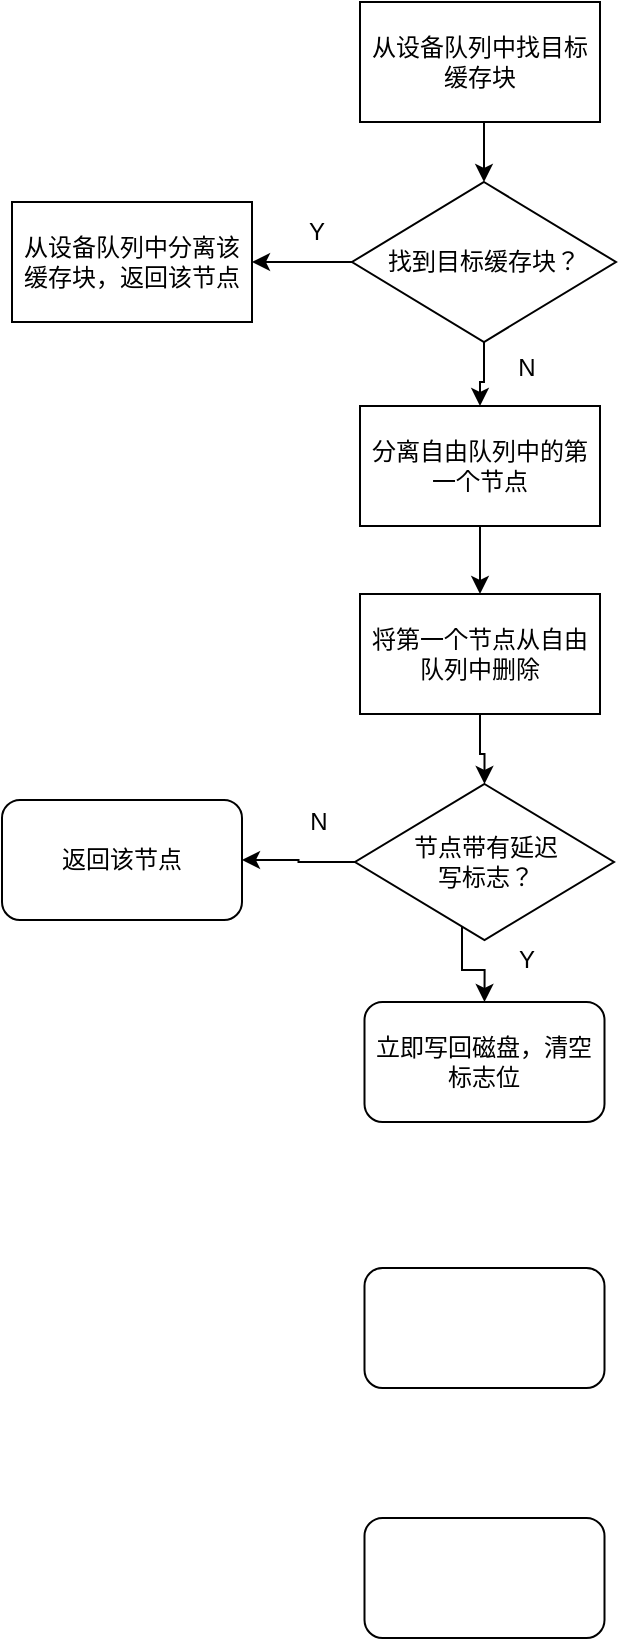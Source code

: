 <mxfile version="21.3.4" type="github">
  <diagram id="k2rvhCsjcbMWJMhxdaMS" name="第 1 页">
    <mxGraphModel dx="1050" dy="549" grid="0" gridSize="10" guides="1" tooltips="1" connect="1" arrows="0" fold="1" page="1" pageScale="1" pageWidth="827" pageHeight="1169" math="0" shadow="0">
      <root>
        <mxCell id="0" />
        <mxCell id="1" parent="0" />
        <mxCell id="Y2VNo3SUJG_Lxv31Y2yu-3" style="edgeStyle=orthogonalEdgeStyle;rounded=0;orthogonalLoop=1;jettySize=auto;html=1;exitX=0.5;exitY=1;exitDx=0;exitDy=0;entryX=0.5;entryY=0;entryDx=0;entryDy=0;" parent="1" source="Y2VNo3SUJG_Lxv31Y2yu-1" target="Y2VNo3SUJG_Lxv31Y2yu-2" edge="1">
          <mxGeometry relative="1" as="geometry" />
        </mxCell>
        <mxCell id="Y2VNo3SUJG_Lxv31Y2yu-1" value="从设备队列中找目标缓存块" style="rounded=0;whiteSpace=wrap;html=1;" parent="1" vertex="1">
          <mxGeometry x="337" y="541" width="120" height="60" as="geometry" />
        </mxCell>
        <mxCell id="Y2VNo3SUJG_Lxv31Y2yu-5" style="edgeStyle=orthogonalEdgeStyle;rounded=0;orthogonalLoop=1;jettySize=auto;html=1;" parent="1" source="Y2VNo3SUJG_Lxv31Y2yu-2" target="Y2VNo3SUJG_Lxv31Y2yu-4" edge="1">
          <mxGeometry relative="1" as="geometry" />
        </mxCell>
        <mxCell id="Y2VNo3SUJG_Lxv31Y2yu-7" style="edgeStyle=orthogonalEdgeStyle;rounded=0;orthogonalLoop=1;jettySize=auto;html=1;entryX=0.5;entryY=0;entryDx=0;entryDy=0;" parent="1" source="Y2VNo3SUJG_Lxv31Y2yu-2" target="Y2VNo3SUJG_Lxv31Y2yu-6" edge="1">
          <mxGeometry relative="1" as="geometry" />
        </mxCell>
        <mxCell id="Y2VNo3SUJG_Lxv31Y2yu-2" value="找到目标缓存块？" style="rhombus;whiteSpace=wrap;html=1;" parent="1" vertex="1">
          <mxGeometry x="333" y="631" width="132" height="80" as="geometry" />
        </mxCell>
        <mxCell id="Y2VNo3SUJG_Lxv31Y2yu-4" value="从设备队列中分离该缓存块，返回该节点" style="rounded=0;whiteSpace=wrap;html=1;" parent="1" vertex="1">
          <mxGeometry x="163" y="641" width="120" height="60" as="geometry" />
        </mxCell>
        <mxCell id="Y2VNo3SUJG_Lxv31Y2yu-9" style="edgeStyle=orthogonalEdgeStyle;rounded=0;orthogonalLoop=1;jettySize=auto;html=1;entryX=0.5;entryY=0;entryDx=0;entryDy=0;" parent="1" source="Y2VNo3SUJG_Lxv31Y2yu-6" target="Y2VNo3SUJG_Lxv31Y2yu-8" edge="1">
          <mxGeometry relative="1" as="geometry" />
        </mxCell>
        <mxCell id="Y2VNo3SUJG_Lxv31Y2yu-6" value="分离自由队列中的第一个节点" style="rounded=0;whiteSpace=wrap;html=1;" parent="1" vertex="1">
          <mxGeometry x="337" y="743" width="120" height="60" as="geometry" />
        </mxCell>
        <mxCell id="Y2VNo3SUJG_Lxv31Y2yu-11" style="edgeStyle=orthogonalEdgeStyle;rounded=0;orthogonalLoop=1;jettySize=auto;html=1;exitX=0.5;exitY=1;exitDx=0;exitDy=0;" parent="1" source="Y2VNo3SUJG_Lxv31Y2yu-8" target="Y2VNo3SUJG_Lxv31Y2yu-10" edge="1">
          <mxGeometry relative="1" as="geometry" />
        </mxCell>
        <mxCell id="Y2VNo3SUJG_Lxv31Y2yu-8" value="将第一个节点从自由队列中删除" style="rounded=0;whiteSpace=wrap;html=1;" parent="1" vertex="1">
          <mxGeometry x="337" y="837" width="120" height="60" as="geometry" />
        </mxCell>
        <mxCell id="Y2VNo3SUJG_Lxv31Y2yu-15" style="edgeStyle=orthogonalEdgeStyle;rounded=0;orthogonalLoop=1;jettySize=auto;html=1;entryX=1;entryY=0.5;entryDx=0;entryDy=0;" parent="1" source="Y2VNo3SUJG_Lxv31Y2yu-10" target="Y2VNo3SUJG_Lxv31Y2yu-12" edge="1">
          <mxGeometry relative="1" as="geometry" />
        </mxCell>
        <mxCell id="Y2VNo3SUJG_Lxv31Y2yu-16" style="edgeStyle=orthogonalEdgeStyle;rounded=0;orthogonalLoop=1;jettySize=auto;html=1;entryX=0.5;entryY=0;entryDx=0;entryDy=0;" parent="1" source="Y2VNo3SUJG_Lxv31Y2yu-10" target="Y2VNo3SUJG_Lxv31Y2yu-14" edge="1">
          <mxGeometry relative="1" as="geometry">
            <Array as="points">
              <mxPoint x="388" y="1025" />
              <mxPoint x="399" y="1025" />
            </Array>
          </mxGeometry>
        </mxCell>
        <mxCell id="Y2VNo3SUJG_Lxv31Y2yu-10" value="节点带有延迟&lt;br&gt;写标志？" style="rhombus;whiteSpace=wrap;html=1;" parent="1" vertex="1">
          <mxGeometry x="334.5" y="932" width="129.5" height="78" as="geometry" />
        </mxCell>
        <mxCell id="Y2VNo3SUJG_Lxv31Y2yu-12" value="返回该节点" style="rounded=1;whiteSpace=wrap;html=1;" parent="1" vertex="1">
          <mxGeometry x="158" y="940" width="120" height="60" as="geometry" />
        </mxCell>
        <mxCell id="Y2VNo3SUJG_Lxv31Y2yu-14" value="立即写回磁盘，清空标志位" style="rounded=1;whiteSpace=wrap;html=1;" parent="1" vertex="1">
          <mxGeometry x="339.25" y="1041" width="120" height="60" as="geometry" />
        </mxCell>
        <mxCell id="Y2VNo3SUJG_Lxv31Y2yu-17" value="Y" style="text;html=1;resizable=0;autosize=1;align=center;verticalAlign=middle;points=[];fillColor=none;strokeColor=none;rounded=0;" parent="1" vertex="1">
          <mxGeometry x="302" y="643" width="26" height="26" as="geometry" />
        </mxCell>
        <mxCell id="Y2VNo3SUJG_Lxv31Y2yu-18" value="N" style="text;html=1;resizable=0;autosize=1;align=center;verticalAlign=middle;points=[];fillColor=none;strokeColor=none;rounded=0;" parent="1" vertex="1">
          <mxGeometry x="406" y="711" width="27" height="26" as="geometry" />
        </mxCell>
        <mxCell id="Y2VNo3SUJG_Lxv31Y2yu-19" value="Y" style="text;html=1;resizable=0;autosize=1;align=center;verticalAlign=middle;points=[];fillColor=none;strokeColor=none;rounded=0;" parent="1" vertex="1">
          <mxGeometry x="407" y="1007" width="26" height="26" as="geometry" />
        </mxCell>
        <mxCell id="Y2VNo3SUJG_Lxv31Y2yu-20" value="N" style="text;html=1;resizable=0;autosize=1;align=center;verticalAlign=middle;points=[];fillColor=none;strokeColor=none;rounded=0;" parent="1" vertex="1">
          <mxGeometry x="302" y="938" width="27" height="26" as="geometry" />
        </mxCell>
        <mxCell id="pGHe2xACBh-FyzqiRPmM-5" value="" style="rounded=1;whiteSpace=wrap;html=1;" vertex="1" parent="1">
          <mxGeometry x="339.25" y="1299" width="120" height="60" as="geometry" />
        </mxCell>
        <mxCell id="pGHe2xACBh-FyzqiRPmM-6" value="" style="rounded=1;whiteSpace=wrap;html=1;" vertex="1" parent="1">
          <mxGeometry x="339.25" y="1174" width="120" height="60" as="geometry" />
        </mxCell>
      </root>
    </mxGraphModel>
  </diagram>
</mxfile>
